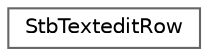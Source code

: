 digraph "Gráfico de jerarquía de clases"
{
 // LATEX_PDF_SIZE
  bgcolor="transparent";
  edge [fontname=Helvetica,fontsize=10,labelfontname=Helvetica,labelfontsize=10];
  node [fontname=Helvetica,fontsize=10,shape=box,height=0.2,width=0.4];
  rankdir="LR";
  Node0 [id="Node000000",label="StbTexteditRow",height=0.2,width=0.4,color="grey40", fillcolor="white", style="filled",URL="$struct_stb_textedit_row.html",tooltip=" "];
}
